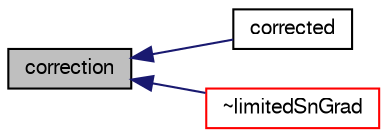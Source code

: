 digraph "correction"
{
  bgcolor="transparent";
  edge [fontname="FreeSans",fontsize="10",labelfontname="FreeSans",labelfontsize="10"];
  node [fontname="FreeSans",fontsize="10",shape=record];
  rankdir="LR";
  Node1640 [label="correction",height=0.2,width=0.4,color="black", fillcolor="grey75", style="filled", fontcolor="black"];
  Node1640 -> Node1641 [dir="back",color="midnightblue",fontsize="10",style="solid",fontname="FreeSans"];
  Node1641 [label="corrected",height=0.2,width=0.4,color="black",URL="$a22602.html#a09ea734bf81e6dc77b1347909d536fc1",tooltip="Return true if this scheme uses an explicit correction. "];
  Node1640 -> Node1642 [dir="back",color="midnightblue",fontsize="10",style="solid",fontname="FreeSans"];
  Node1642 [label="~limitedSnGrad",height=0.2,width=0.4,color="red",URL="$a22602.html#a110cd8f2baeff86add5243d339d40145",tooltip="Destructor. "];
}
